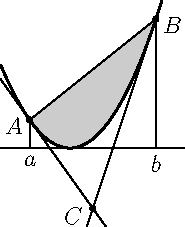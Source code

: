 access graph;
import geometry;

size(4cm);

pen gray = gray(0.8);

real a = -0.7, b = 1.5;
point A = (a, a^2), B = (b, b^2);
point C = ((a+b)/2, a * b);

guide parabolaAB = graph.graph(
    f = new real (real x) {return x^2;},
    a = a, b = b
);

guide parabola = graph.graph(
    f = new real (real x) {return x^2;},
    a = a - 0.5, b = b + 0.1
);

fill(parabolaAB--cycle, p=gray);

draw(parabola, p=linewidth(1));

graph.xaxis(above=true);

draw((a,0)--A--B--(b,0));

dot(Label("$A$", A, WSW));
dot(Label("$B$", B, ESE));
dot(Label("$C$", C, 1.5WSW));

label("$a$", (a,0), S);
label("$b$", (b,0), S);

draw(line(A, C));
draw(line(B, C));

